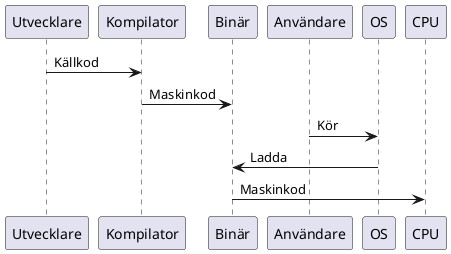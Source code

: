 @startuml livscykel-traditionell-applikation
Utvecklare -> Kompilator: Källkod
Kompilator -> Binär: Maskinkod 
Användare -> OS: Kör
OS -> Binär: Ladda
Binär -> CPU: Maskinkod
@enduml